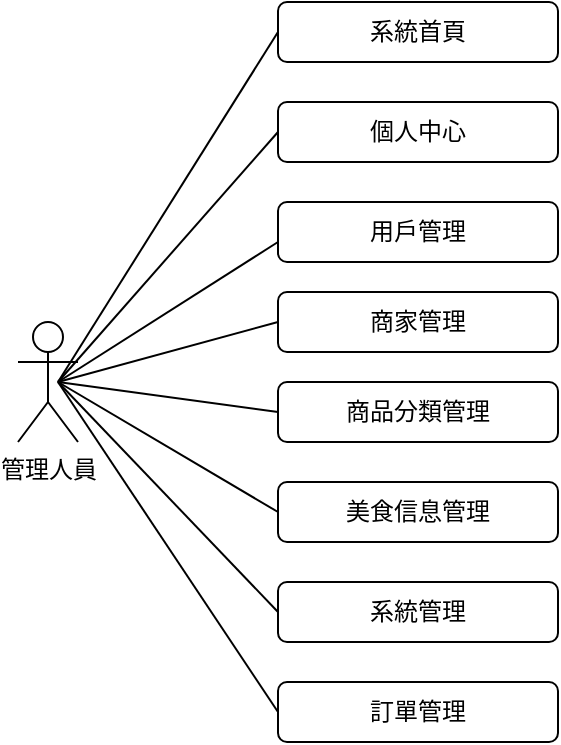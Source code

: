 <mxfile version="22.1.11" type="google">
  <diagram name="第 1 页" id="nBcg90Kra6o0pqTtXCJ1">
    <mxGraphModel grid="1" page="1" gridSize="10" guides="1" tooltips="1" connect="1" arrows="1" fold="1" pageScale="1" pageWidth="827" pageHeight="1169" math="0" shadow="0">
      <root>
        <mxCell id="0" />
        <mxCell id="1" parent="0" />
        <mxCell id="qus1_pxT7iYyDbfCWf6Y-1" value="管理人員" style="shape=umlActor;verticalLabelPosition=bottom;verticalAlign=top;html=1;fillStyle=auto;gradientColor=none;fillColor=default;" vertex="1" parent="1">
          <mxGeometry x="120" y="200" width="30" height="60" as="geometry" />
        </mxCell>
        <mxCell id="qus1_pxT7iYyDbfCWf6Y-6" value="個人中心" style="rounded=1;whiteSpace=wrap;html=1;" vertex="1" parent="1">
          <mxGeometry x="250" y="90" width="140" height="30" as="geometry" />
        </mxCell>
        <mxCell id="qus1_pxT7iYyDbfCWf6Y-7" value="系統首頁" style="rounded=1;whiteSpace=wrap;html=1;" vertex="1" parent="1">
          <mxGeometry x="250" y="40" width="140" height="30" as="geometry" />
        </mxCell>
        <mxCell id="qus1_pxT7iYyDbfCWf6Y-8" value="用戶管理" style="rounded=1;whiteSpace=wrap;html=1;" vertex="1" parent="1">
          <mxGeometry x="250" y="140" width="140" height="30" as="geometry" />
        </mxCell>
        <mxCell id="qus1_pxT7iYyDbfCWf6Y-9" value="商家管理" style="rounded=1;whiteSpace=wrap;html=1;" vertex="1" parent="1">
          <mxGeometry x="250" y="185" width="140" height="30" as="geometry" />
        </mxCell>
        <mxCell id="qus1_pxT7iYyDbfCWf6Y-10" value="商品分類管理" style="rounded=1;whiteSpace=wrap;html=1;" vertex="1" parent="1">
          <mxGeometry x="250" y="230" width="140" height="30" as="geometry" />
        </mxCell>
        <mxCell id="qus1_pxT7iYyDbfCWf6Y-11" value="美食信息管理" style="rounded=1;whiteSpace=wrap;html=1;" vertex="1" parent="1">
          <mxGeometry x="250" y="280" width="140" height="30" as="geometry" />
        </mxCell>
        <mxCell id="qus1_pxT7iYyDbfCWf6Y-12" value="系統管理" style="rounded=1;whiteSpace=wrap;html=1;" vertex="1" parent="1">
          <mxGeometry x="250" y="330" width="140" height="30" as="geometry" />
        </mxCell>
        <mxCell id="qus1_pxT7iYyDbfCWf6Y-13" value="訂單管理" style="rounded=1;whiteSpace=wrap;html=1;" vertex="1" parent="1">
          <mxGeometry x="250" y="380" width="140" height="30" as="geometry" />
        </mxCell>
        <mxCell id="qus1_pxT7iYyDbfCWf6Y-16" value="" style="endArrow=none;html=1;rounded=0;entryX=0;entryY=0.5;entryDx=0;entryDy=0;" edge="1" parent="1" target="qus1_pxT7iYyDbfCWf6Y-9">
          <mxGeometry width="50" height="50" relative="1" as="geometry">
            <mxPoint x="140" y="230" as="sourcePoint" />
            <mxPoint x="310" y="200" as="targetPoint" />
          </mxGeometry>
        </mxCell>
        <mxCell id="qus1_pxT7iYyDbfCWf6Y-17" value="" style="endArrow=none;html=1;rounded=0;entryX=0;entryY=0.5;entryDx=0;entryDy=0;" edge="1" parent="1" target="qus1_pxT7iYyDbfCWf6Y-10">
          <mxGeometry width="50" height="50" relative="1" as="geometry">
            <mxPoint x="140" y="230" as="sourcePoint" />
            <mxPoint x="260" y="210" as="targetPoint" />
          </mxGeometry>
        </mxCell>
        <mxCell id="qus1_pxT7iYyDbfCWf6Y-18" value="" style="endArrow=none;html=1;rounded=0;entryX=0;entryY=0.5;entryDx=0;entryDy=0;" edge="1" parent="1" target="qus1_pxT7iYyDbfCWf6Y-11">
          <mxGeometry width="50" height="50" relative="1" as="geometry">
            <mxPoint x="140" y="230" as="sourcePoint" />
            <mxPoint x="270" y="220" as="targetPoint" />
          </mxGeometry>
        </mxCell>
        <mxCell id="qus1_pxT7iYyDbfCWf6Y-19" value="" style="endArrow=none;html=1;rounded=0;entryX=0;entryY=0.5;entryDx=0;entryDy=0;" edge="1" parent="1" target="qus1_pxT7iYyDbfCWf6Y-12">
          <mxGeometry width="50" height="50" relative="1" as="geometry">
            <mxPoint x="140" y="230" as="sourcePoint" />
            <mxPoint x="260" y="305" as="targetPoint" />
          </mxGeometry>
        </mxCell>
        <mxCell id="qus1_pxT7iYyDbfCWf6Y-21" value="" style="endArrow=none;html=1;rounded=0;entryX=0;entryY=0.5;entryDx=0;entryDy=0;" edge="1" parent="1" target="qus1_pxT7iYyDbfCWf6Y-13">
          <mxGeometry width="50" height="50" relative="1" as="geometry">
            <mxPoint x="140" y="230" as="sourcePoint" />
            <mxPoint x="270" y="365" as="targetPoint" />
          </mxGeometry>
        </mxCell>
        <mxCell id="qus1_pxT7iYyDbfCWf6Y-22" value="" style="endArrow=none;html=1;rounded=0;" edge="1" parent="1">
          <mxGeometry width="50" height="50" relative="1" as="geometry">
            <mxPoint x="140" y="230" as="sourcePoint" />
            <mxPoint x="250" y="160" as="targetPoint" />
          </mxGeometry>
        </mxCell>
        <mxCell id="qus1_pxT7iYyDbfCWf6Y-23" value="" style="endArrow=none;html=1;rounded=0;entryX=0;entryY=0.5;entryDx=0;entryDy=0;" edge="1" parent="1" target="qus1_pxT7iYyDbfCWf6Y-6">
          <mxGeometry width="50" height="50" relative="1" as="geometry">
            <mxPoint x="140" y="230" as="sourcePoint" />
            <mxPoint x="260" y="173" as="targetPoint" />
          </mxGeometry>
        </mxCell>
        <mxCell id="qus1_pxT7iYyDbfCWf6Y-24" value="" style="endArrow=none;html=1;rounded=0;entryX=0;entryY=0.5;entryDx=0;entryDy=0;" edge="1" parent="1" target="qus1_pxT7iYyDbfCWf6Y-7">
          <mxGeometry width="50" height="50" relative="1" as="geometry">
            <mxPoint x="140" y="230" as="sourcePoint" />
            <mxPoint x="260" y="115" as="targetPoint" />
          </mxGeometry>
        </mxCell>
      </root>
    </mxGraphModel>
  </diagram>
</mxfile>
